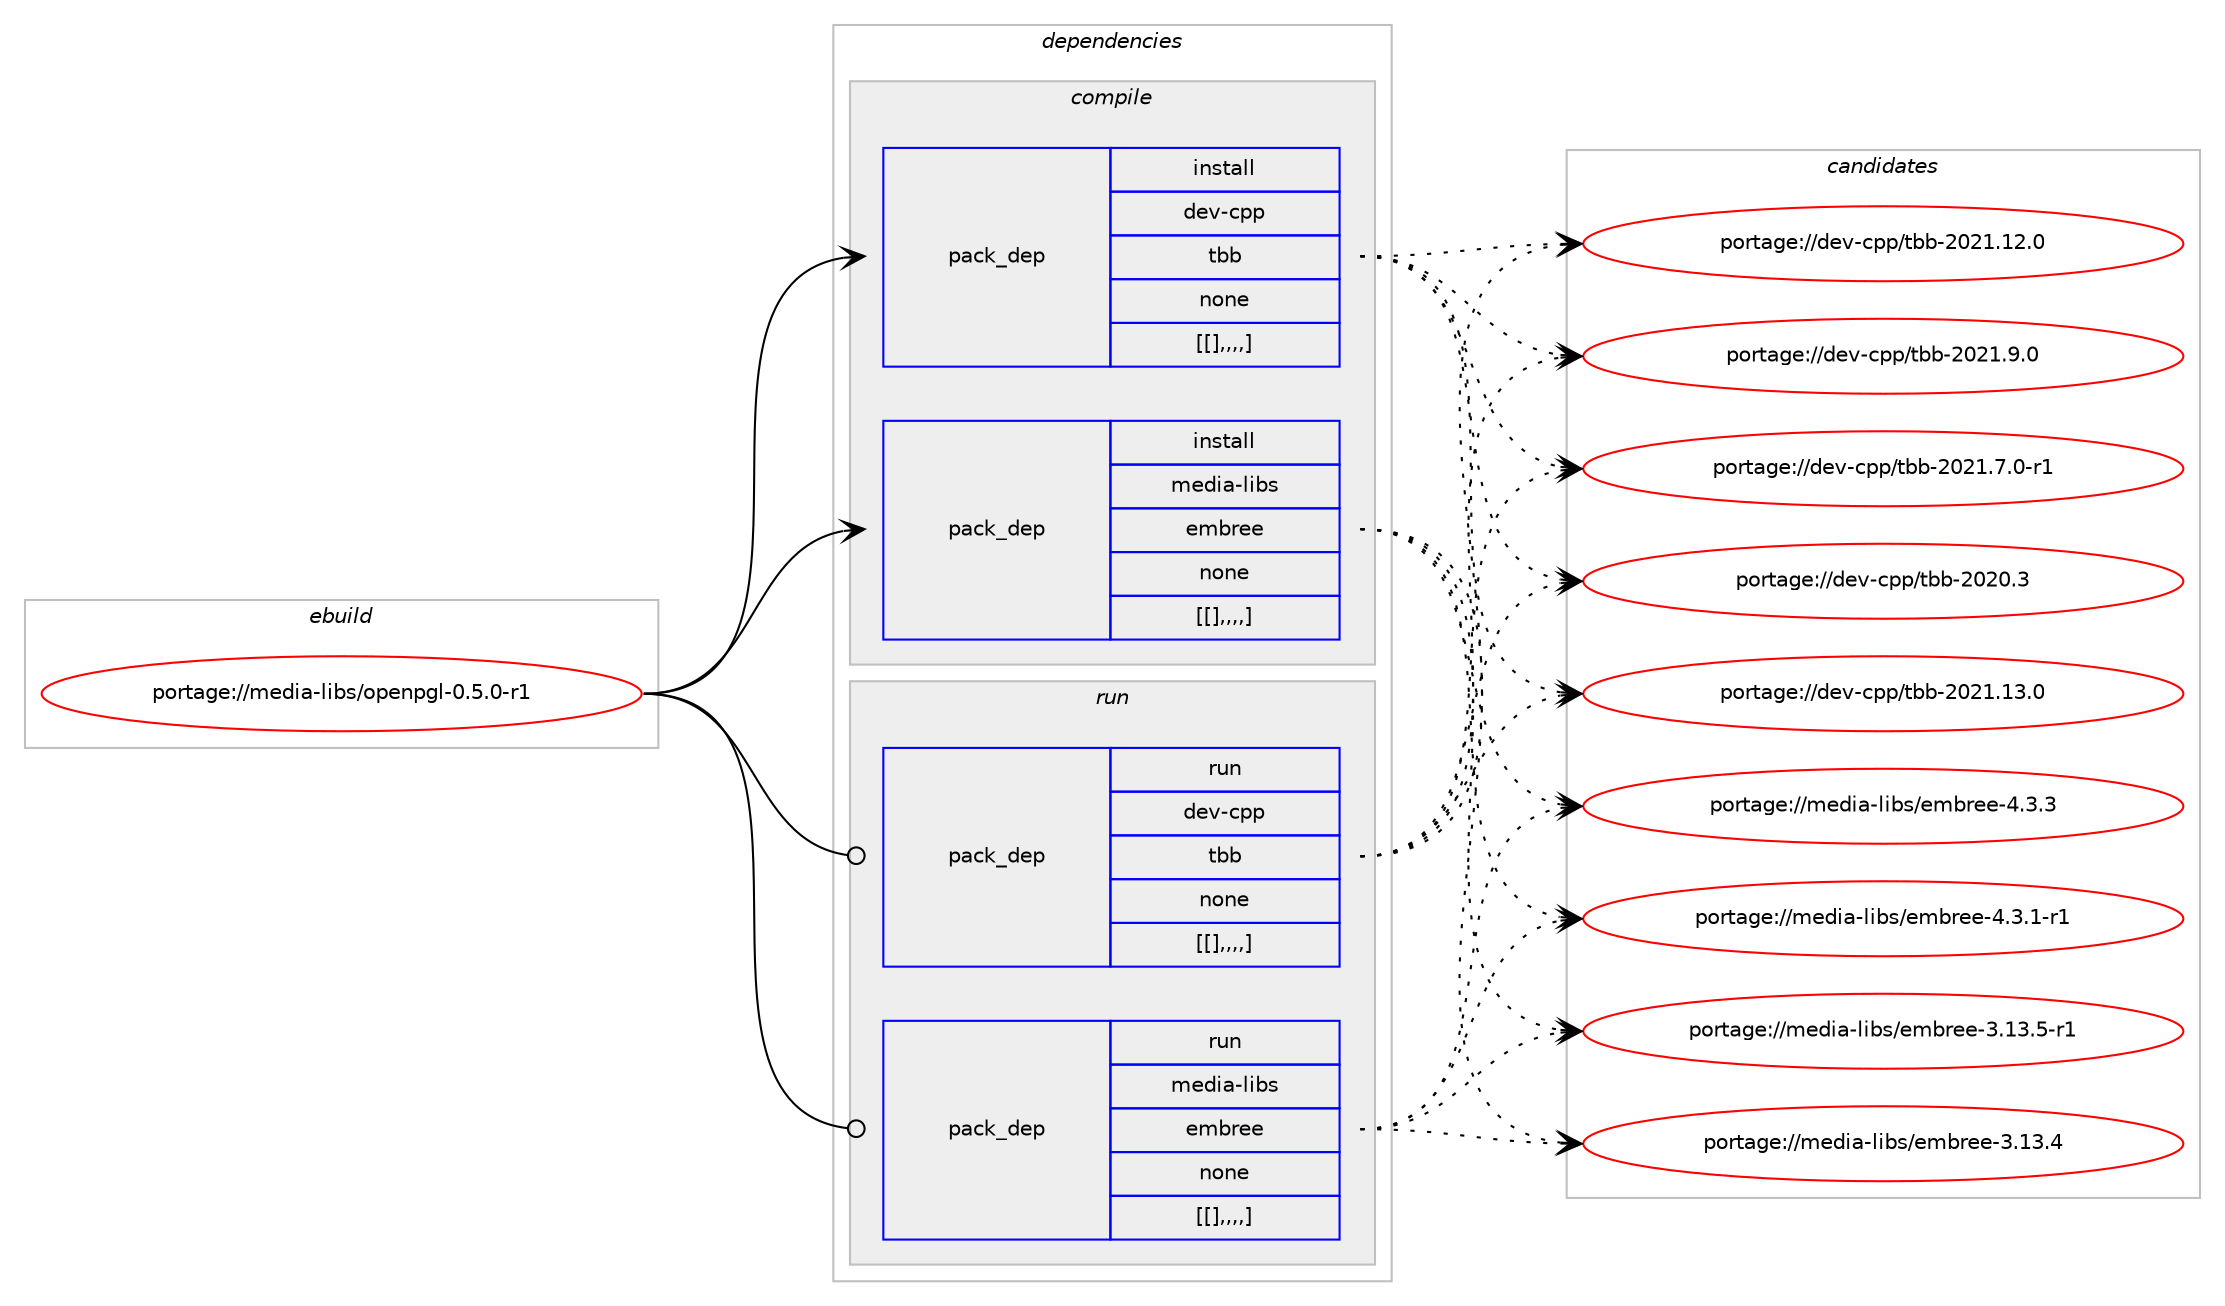 digraph prolog {

# *************
# Graph options
# *************

newrank=true;
concentrate=true;
compound=true;
graph [rankdir=LR,fontname=Helvetica,fontsize=10,ranksep=1.5];#, ranksep=2.5, nodesep=0.2];
edge  [arrowhead=vee];
node  [fontname=Helvetica,fontsize=10];

# **********
# The ebuild
# **********

subgraph cluster_leftcol {
color=gray;
label=<<i>ebuild</i>>;
id [label="portage://media-libs/openpgl-0.5.0-r1", color=red, width=4, href="../media-libs/openpgl-0.5.0-r1.svg"];
}

# ****************
# The dependencies
# ****************

subgraph cluster_midcol {
color=gray;
label=<<i>dependencies</i>>;
subgraph cluster_compile {
fillcolor="#eeeeee";
style=filled;
label=<<i>compile</i>>;
subgraph pack237911 {
dependency321547 [label=<<TABLE BORDER="0" CELLBORDER="1" CELLSPACING="0" CELLPADDING="4" WIDTH="220"><TR><TD ROWSPAN="6" CELLPADDING="30">pack_dep</TD></TR><TR><TD WIDTH="110">install</TD></TR><TR><TD>dev-cpp</TD></TR><TR><TD>tbb</TD></TR><TR><TD>none</TD></TR><TR><TD>[[],,,,]</TD></TR></TABLE>>, shape=none, color=blue];
}
id:e -> dependency321547:w [weight=20,style="solid",arrowhead="vee"];
subgraph pack237912 {
dependency321548 [label=<<TABLE BORDER="0" CELLBORDER="1" CELLSPACING="0" CELLPADDING="4" WIDTH="220"><TR><TD ROWSPAN="6" CELLPADDING="30">pack_dep</TD></TR><TR><TD WIDTH="110">install</TD></TR><TR><TD>media-libs</TD></TR><TR><TD>embree</TD></TR><TR><TD>none</TD></TR><TR><TD>[[],,,,]</TD></TR></TABLE>>, shape=none, color=blue];
}
id:e -> dependency321548:w [weight=20,style="solid",arrowhead="vee"];
}
subgraph cluster_compileandrun {
fillcolor="#eeeeee";
style=filled;
label=<<i>compile and run</i>>;
}
subgraph cluster_run {
fillcolor="#eeeeee";
style=filled;
label=<<i>run</i>>;
subgraph pack237913 {
dependency321549 [label=<<TABLE BORDER="0" CELLBORDER="1" CELLSPACING="0" CELLPADDING="4" WIDTH="220"><TR><TD ROWSPAN="6" CELLPADDING="30">pack_dep</TD></TR><TR><TD WIDTH="110">run</TD></TR><TR><TD>dev-cpp</TD></TR><TR><TD>tbb</TD></TR><TR><TD>none</TD></TR><TR><TD>[[],,,,]</TD></TR></TABLE>>, shape=none, color=blue];
}
id:e -> dependency321549:w [weight=20,style="solid",arrowhead="odot"];
subgraph pack237914 {
dependency321550 [label=<<TABLE BORDER="0" CELLBORDER="1" CELLSPACING="0" CELLPADDING="4" WIDTH="220"><TR><TD ROWSPAN="6" CELLPADDING="30">pack_dep</TD></TR><TR><TD WIDTH="110">run</TD></TR><TR><TD>media-libs</TD></TR><TR><TD>embree</TD></TR><TR><TD>none</TD></TR><TR><TD>[[],,,,]</TD></TR></TABLE>>, shape=none, color=blue];
}
id:e -> dependency321550:w [weight=20,style="solid",arrowhead="odot"];
}
}

# **************
# The candidates
# **************

subgraph cluster_choices {
rank=same;
color=gray;
label=<<i>candidates</i>>;

subgraph choice237911 {
color=black;
nodesep=1;
choice100101118459911211247116989845504850494649514648 [label="portage://dev-cpp/tbb-2021.13.0", color=red, width=4,href="../dev-cpp/tbb-2021.13.0.svg"];
choice100101118459911211247116989845504850494649504648 [label="portage://dev-cpp/tbb-2021.12.0", color=red, width=4,href="../dev-cpp/tbb-2021.12.0.svg"];
choice1001011184599112112471169898455048504946574648 [label="portage://dev-cpp/tbb-2021.9.0", color=red, width=4,href="../dev-cpp/tbb-2021.9.0.svg"];
choice10010111845991121124711698984550485049465546484511449 [label="portage://dev-cpp/tbb-2021.7.0-r1", color=red, width=4,href="../dev-cpp/tbb-2021.7.0-r1.svg"];
choice100101118459911211247116989845504850484651 [label="portage://dev-cpp/tbb-2020.3", color=red, width=4,href="../dev-cpp/tbb-2020.3.svg"];
dependency321547:e -> choice100101118459911211247116989845504850494649514648:w [style=dotted,weight="100"];
dependency321547:e -> choice100101118459911211247116989845504850494649504648:w [style=dotted,weight="100"];
dependency321547:e -> choice1001011184599112112471169898455048504946574648:w [style=dotted,weight="100"];
dependency321547:e -> choice10010111845991121124711698984550485049465546484511449:w [style=dotted,weight="100"];
dependency321547:e -> choice100101118459911211247116989845504850484651:w [style=dotted,weight="100"];
}
subgraph choice237912 {
color=black;
nodesep=1;
choice1091011001059745108105981154710110998114101101455246514651 [label="portage://media-libs/embree-4.3.3", color=red, width=4,href="../media-libs/embree-4.3.3.svg"];
choice10910110010597451081059811547101109981141011014552465146494511449 [label="portage://media-libs/embree-4.3.1-r1", color=red, width=4,href="../media-libs/embree-4.3.1-r1.svg"];
choice1091011001059745108105981154710110998114101101455146495146534511449 [label="portage://media-libs/embree-3.13.5-r1", color=red, width=4,href="../media-libs/embree-3.13.5-r1.svg"];
choice109101100105974510810598115471011099811410110145514649514652 [label="portage://media-libs/embree-3.13.4", color=red, width=4,href="../media-libs/embree-3.13.4.svg"];
dependency321548:e -> choice1091011001059745108105981154710110998114101101455246514651:w [style=dotted,weight="100"];
dependency321548:e -> choice10910110010597451081059811547101109981141011014552465146494511449:w [style=dotted,weight="100"];
dependency321548:e -> choice1091011001059745108105981154710110998114101101455146495146534511449:w [style=dotted,weight="100"];
dependency321548:e -> choice109101100105974510810598115471011099811410110145514649514652:w [style=dotted,weight="100"];
}
subgraph choice237913 {
color=black;
nodesep=1;
choice100101118459911211247116989845504850494649514648 [label="portage://dev-cpp/tbb-2021.13.0", color=red, width=4,href="../dev-cpp/tbb-2021.13.0.svg"];
choice100101118459911211247116989845504850494649504648 [label="portage://dev-cpp/tbb-2021.12.0", color=red, width=4,href="../dev-cpp/tbb-2021.12.0.svg"];
choice1001011184599112112471169898455048504946574648 [label="portage://dev-cpp/tbb-2021.9.0", color=red, width=4,href="../dev-cpp/tbb-2021.9.0.svg"];
choice10010111845991121124711698984550485049465546484511449 [label="portage://dev-cpp/tbb-2021.7.0-r1", color=red, width=4,href="../dev-cpp/tbb-2021.7.0-r1.svg"];
choice100101118459911211247116989845504850484651 [label="portage://dev-cpp/tbb-2020.3", color=red, width=4,href="../dev-cpp/tbb-2020.3.svg"];
dependency321549:e -> choice100101118459911211247116989845504850494649514648:w [style=dotted,weight="100"];
dependency321549:e -> choice100101118459911211247116989845504850494649504648:w [style=dotted,weight="100"];
dependency321549:e -> choice1001011184599112112471169898455048504946574648:w [style=dotted,weight="100"];
dependency321549:e -> choice10010111845991121124711698984550485049465546484511449:w [style=dotted,weight="100"];
dependency321549:e -> choice100101118459911211247116989845504850484651:w [style=dotted,weight="100"];
}
subgraph choice237914 {
color=black;
nodesep=1;
choice1091011001059745108105981154710110998114101101455246514651 [label="portage://media-libs/embree-4.3.3", color=red, width=4,href="../media-libs/embree-4.3.3.svg"];
choice10910110010597451081059811547101109981141011014552465146494511449 [label="portage://media-libs/embree-4.3.1-r1", color=red, width=4,href="../media-libs/embree-4.3.1-r1.svg"];
choice1091011001059745108105981154710110998114101101455146495146534511449 [label="portage://media-libs/embree-3.13.5-r1", color=red, width=4,href="../media-libs/embree-3.13.5-r1.svg"];
choice109101100105974510810598115471011099811410110145514649514652 [label="portage://media-libs/embree-3.13.4", color=red, width=4,href="../media-libs/embree-3.13.4.svg"];
dependency321550:e -> choice1091011001059745108105981154710110998114101101455246514651:w [style=dotted,weight="100"];
dependency321550:e -> choice10910110010597451081059811547101109981141011014552465146494511449:w [style=dotted,weight="100"];
dependency321550:e -> choice1091011001059745108105981154710110998114101101455146495146534511449:w [style=dotted,weight="100"];
dependency321550:e -> choice109101100105974510810598115471011099811410110145514649514652:w [style=dotted,weight="100"];
}
}

}
